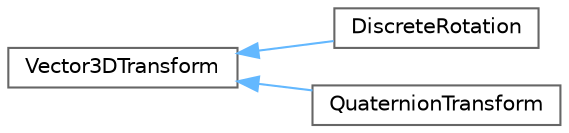 digraph "Graphical Class Hierarchy"
{
 // LATEX_PDF_SIZE
  bgcolor="transparent";
  edge [fontname=Helvetica,fontsize=10,labelfontname=Helvetica,labelfontsize=10];
  node [fontname=Helvetica,fontsize=10,shape=box,height=0.2,width=0.4];
  rankdir="LR";
  Node0 [id="Node000000",label="Vector3DTransform",height=0.2,width=0.4,color="grey40", fillcolor="white", style="filled",URL="$classVector3DTransform.html",tooltip=" "];
  Node0 -> Node1 [id="edge1379_Node000000_Node000001",dir="back",color="steelblue1",style="solid",tooltip=" "];
  Node1 [id="Node000001",label="DiscreteRotation",height=0.2,width=0.4,color="grey40", fillcolor="white", style="filled",URL="$classDiscreteRotation.html",tooltip=" "];
  Node0 -> Node2 [id="edge1380_Node000000_Node000002",dir="back",color="steelblue1",style="solid",tooltip=" "];
  Node2 [id="Node000002",label="QuaternionTransform",height=0.2,width=0.4,color="grey40", fillcolor="white", style="filled",URL="$classQuaternionTransform.html",tooltip=" "];
}
